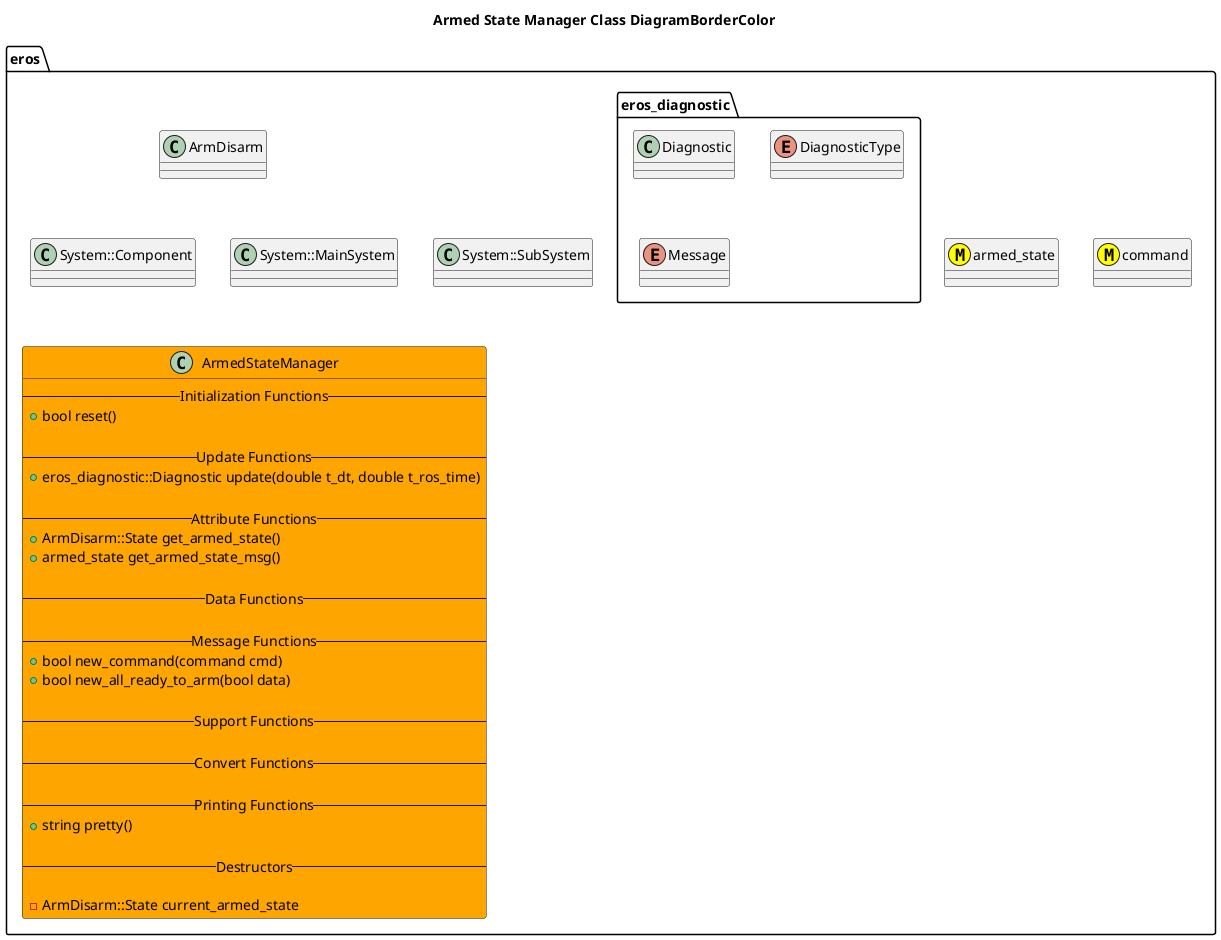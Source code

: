 @startuml
title Armed State Manager Class DiagramBorderColor

package eros {
    class ArmDisarm
    together {
        class System::MainSystem
        class System::SubSystem
        class System::Component
    }
    together {
        class armed_state <<M,#FFFF00>>
        class command <<M,#FFFF00>>
    }
    namespace eros_diagnostic {
        class Diagnostic
        enum DiagnosticType
        enum Message
    }
class ArmedStateManager #Orange {
    -- Initialization Functions --
    +bool reset()
        
    -- Update Functions --
    +eros_diagnostic::Diagnostic update(double t_dt, double t_ros_time)
    
    -- Attribute Functions --
    +ArmDisarm::State get_armed_state() 
    +armed_state get_armed_state_msg()
    
    -- Data Functions --
    
    -- Message Functions --
    +bool new_command(command cmd)
    +bool new_all_ready_to_arm(bool data)
    
    -- Support Functions --
    
    -- Convert Functions --
    
    -- Printing Functions --
    +string pretty()

    -- Destructors --
        
    -ArmDisarm::State current_armed_state
}
}

@enduml